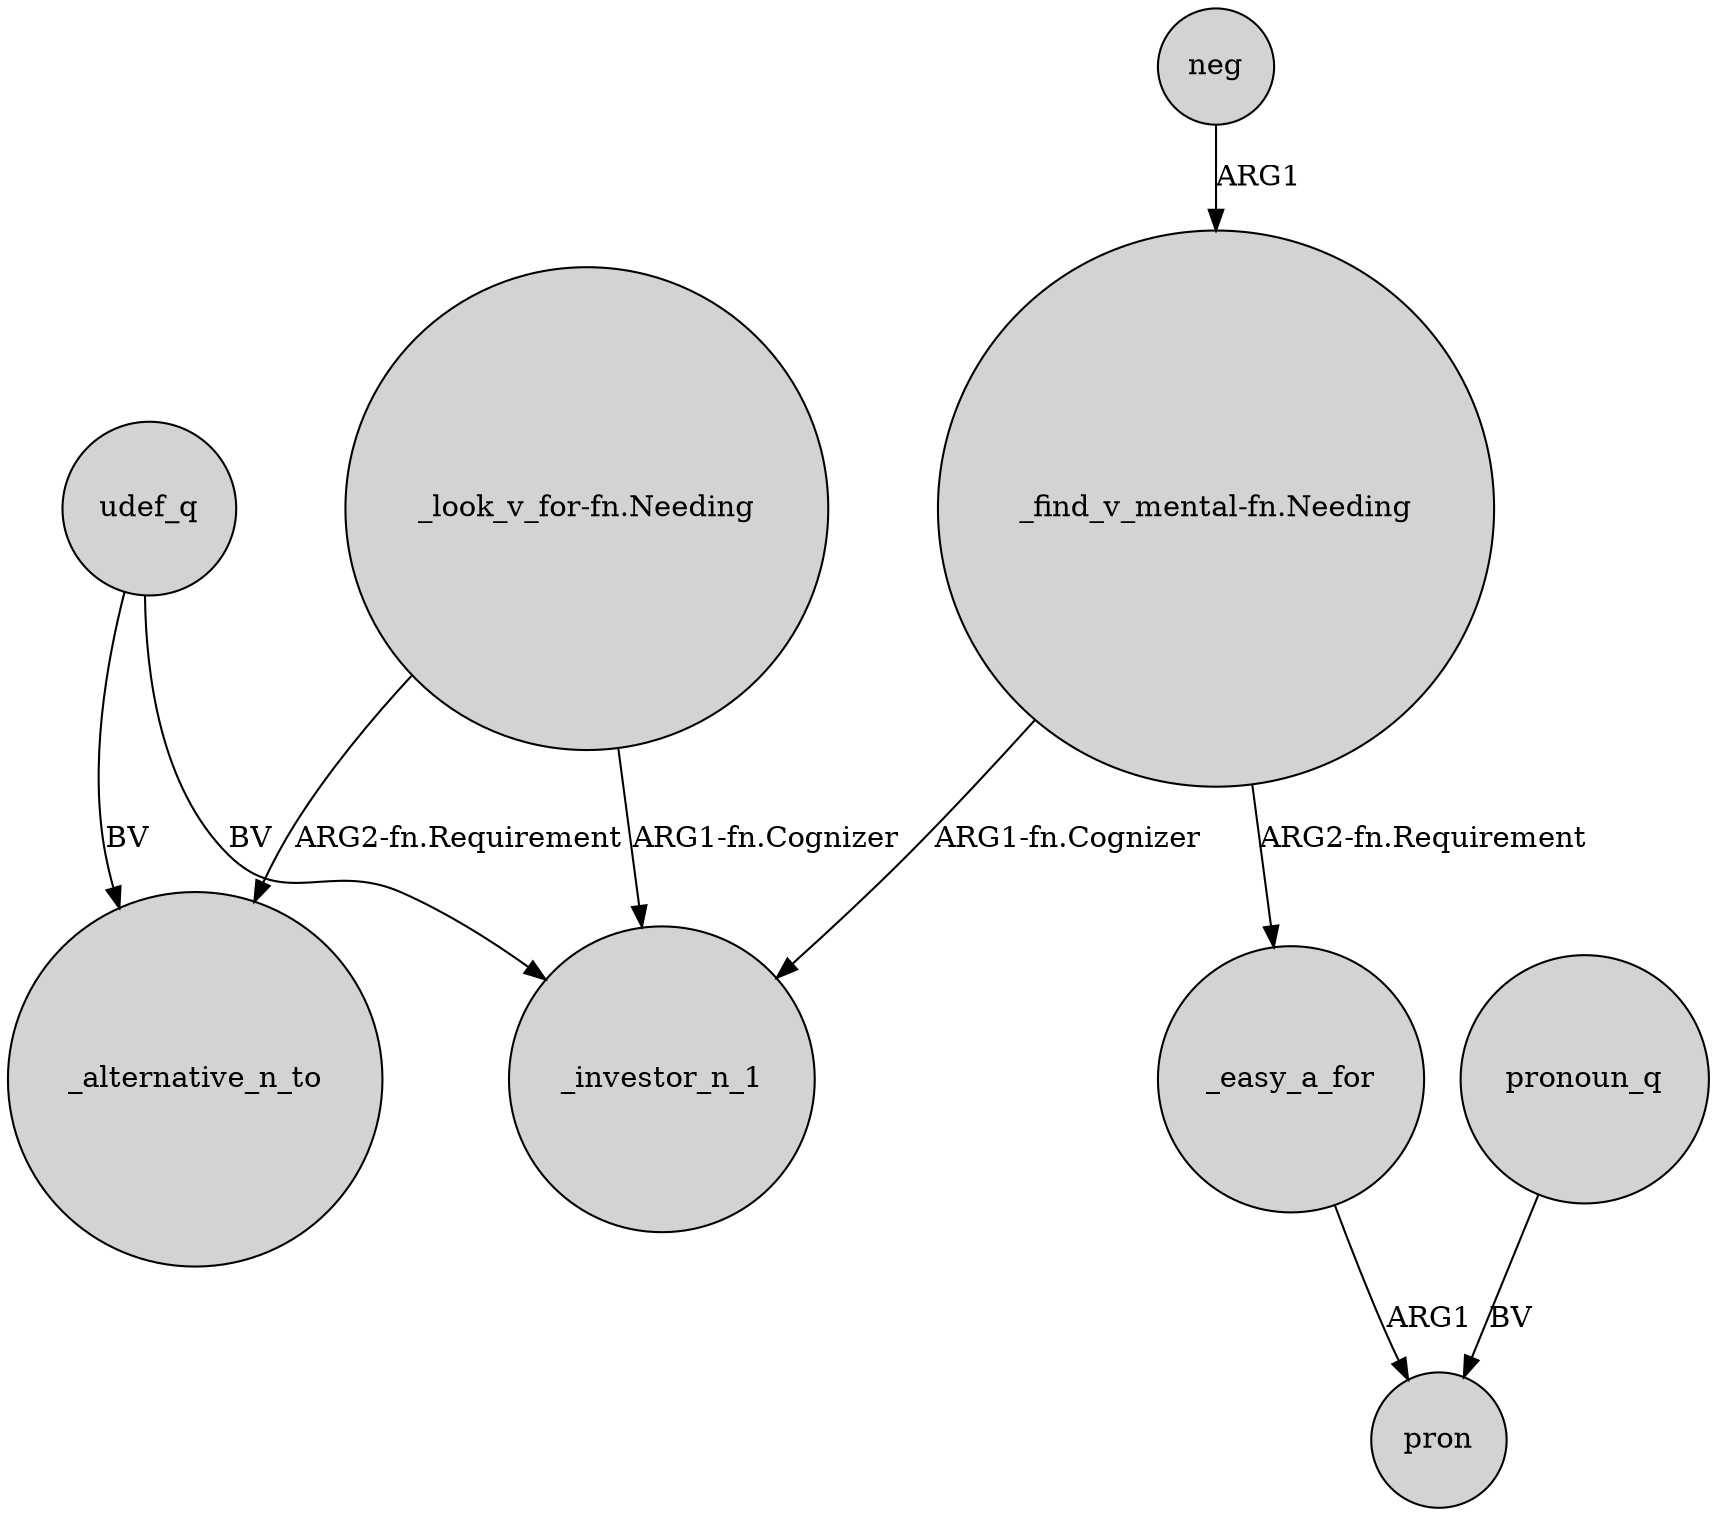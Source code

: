 digraph {
	node [shape=circle style=filled]
	"_look_v_for-fn.Needing" -> _investor_n_1 [label="ARG1-fn.Cognizer"]
	udef_q -> _alternative_n_to [label=BV]
	_easy_a_for -> pron [label=ARG1]
	"_look_v_for-fn.Needing" -> _alternative_n_to [label="ARG2-fn.Requirement"]
	"_find_v_mental-fn.Needing" -> _easy_a_for [label="ARG2-fn.Requirement"]
	"_find_v_mental-fn.Needing" -> _investor_n_1 [label="ARG1-fn.Cognizer"]
	neg -> "_find_v_mental-fn.Needing" [label=ARG1]
	udef_q -> _investor_n_1 [label=BV]
	pronoun_q -> pron [label=BV]
}
